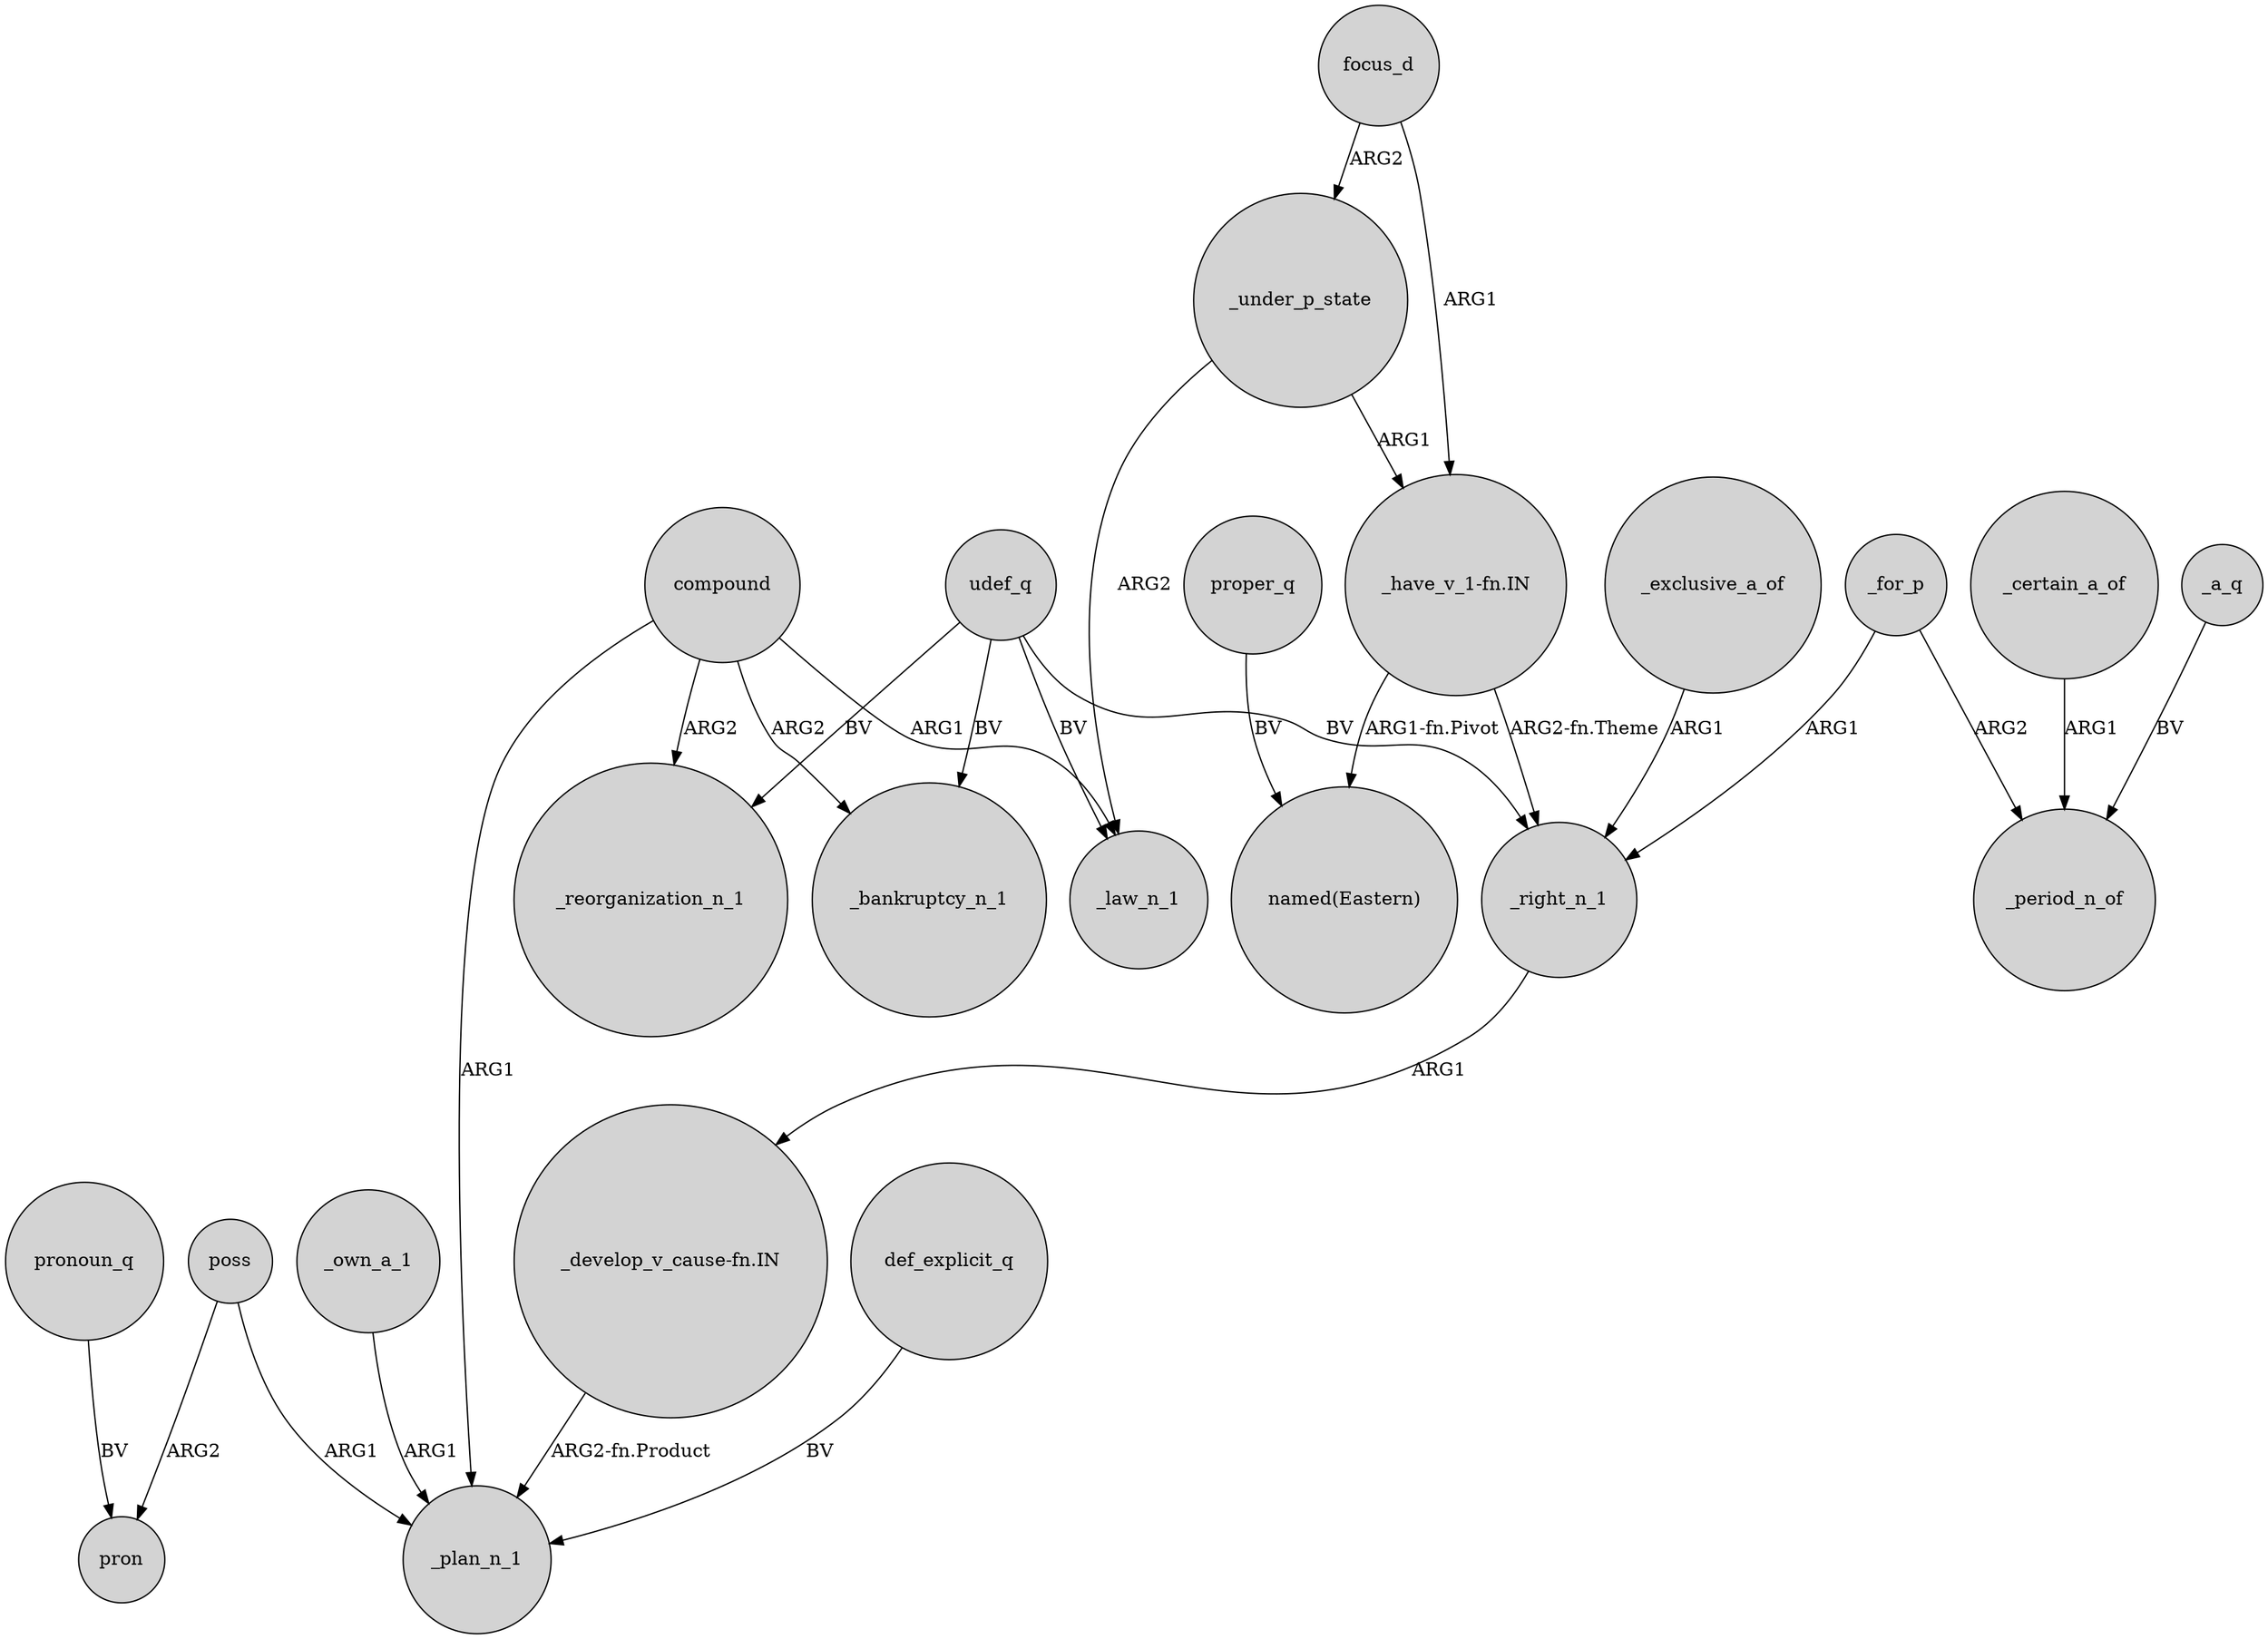digraph {
	node [shape=circle style=filled]
	focus_d -> "_have_v_1-fn.IN" [label=ARG1]
	poss -> _plan_n_1 [label=ARG1]
	_a_q -> _period_n_of [label=BV]
	udef_q -> _bankruptcy_n_1 [label=BV]
	"_have_v_1-fn.IN" -> _right_n_1 [label="ARG2-fn.Theme"]
	_exclusive_a_of -> _right_n_1 [label=ARG1]
	_right_n_1 -> "_develop_v_cause-fn.IN" [label=ARG1]
	poss -> pron [label=ARG2]
	compound -> _bankruptcy_n_1 [label=ARG2]
	"_have_v_1-fn.IN" -> "named(Eastern)" [label="ARG1-fn.Pivot"]
	def_explicit_q -> _plan_n_1 [label=BV]
	"_develop_v_cause-fn.IN" -> _plan_n_1 [label="ARG2-fn.Product"]
	compound -> _plan_n_1 [label=ARG1]
	_own_a_1 -> _plan_n_1 [label=ARG1]
	udef_q -> _law_n_1 [label=BV]
	_for_p -> _period_n_of [label=ARG2]
	_certain_a_of -> _period_n_of [label=ARG1]
	proper_q -> "named(Eastern)" [label=BV]
	pronoun_q -> pron [label=BV]
	udef_q -> _right_n_1 [label=BV]
	compound -> _reorganization_n_1 [label=ARG2]
	_under_p_state -> _law_n_1 [label=ARG2]
	_under_p_state -> "_have_v_1-fn.IN" [label=ARG1]
	compound -> _law_n_1 [label=ARG1]
	focus_d -> _under_p_state [label=ARG2]
	_for_p -> _right_n_1 [label=ARG1]
	udef_q -> _reorganization_n_1 [label=BV]
}

